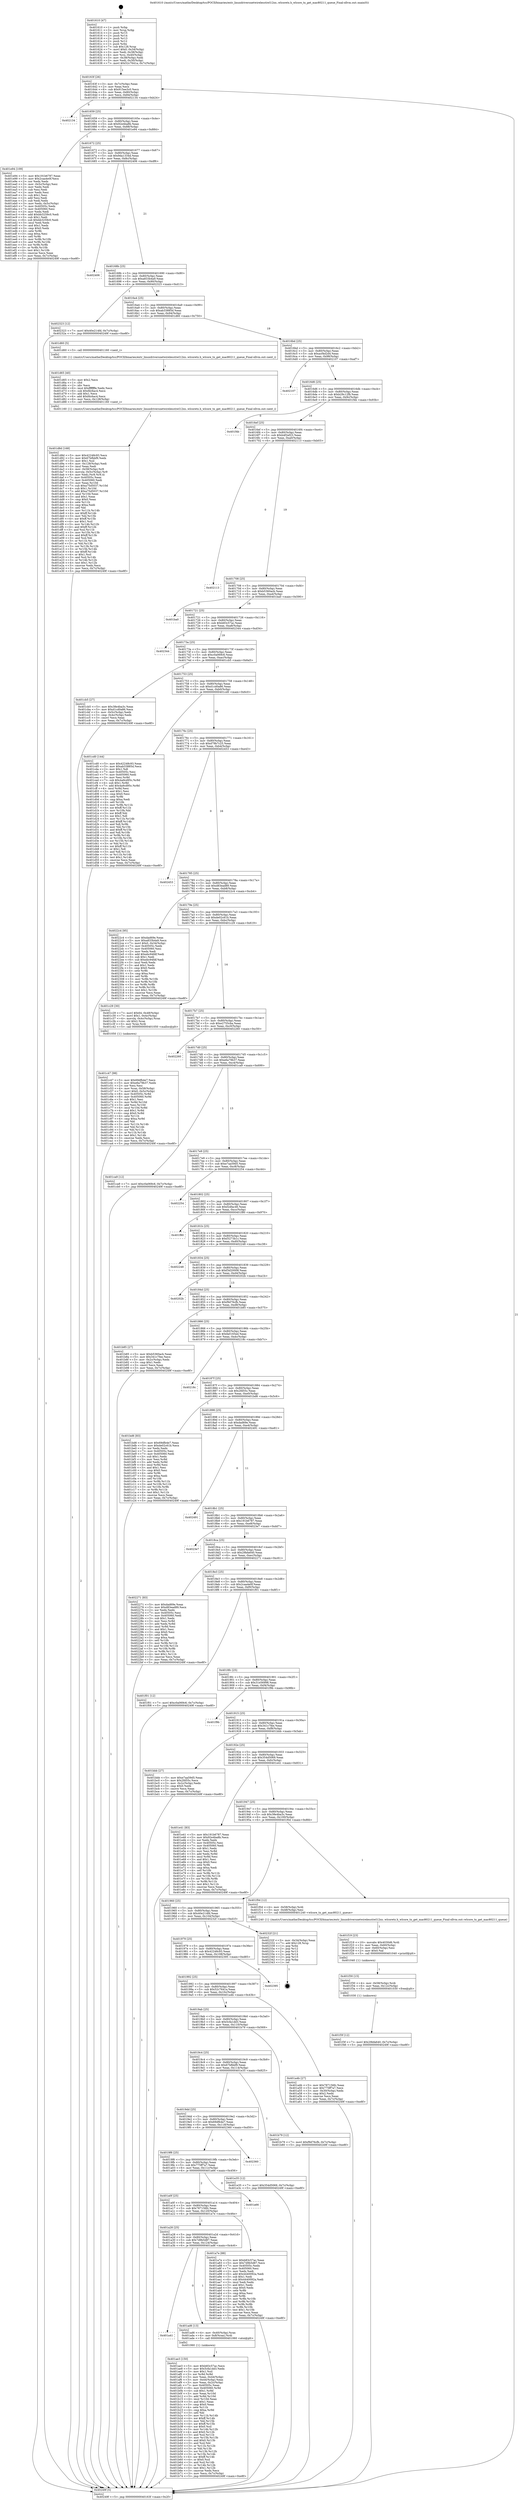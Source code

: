 digraph "0x401610" {
  label = "0x401610 (/mnt/c/Users/mathe/Desktop/tcc/POCII/binaries/extr_linuxdriversnetwirelesstiwl12xx..wlcoretx.h_wlcore_tx_get_mac80211_queue_Final-ollvm.out::main(0))"
  labelloc = "t"
  node[shape=record]

  Entry [label="",width=0.3,height=0.3,shape=circle,fillcolor=black,style=filled]
  "0x40163f" [label="{
     0x40163f [26]\l
     | [instrs]\l
     &nbsp;&nbsp;0x40163f \<+3\>: mov -0x7c(%rbp),%eax\l
     &nbsp;&nbsp;0x401642 \<+2\>: mov %eax,%ecx\l
     &nbsp;&nbsp;0x401644 \<+6\>: sub $0x915ee3c0,%ecx\l
     &nbsp;&nbsp;0x40164a \<+3\>: mov %eax,-0x80(%rbp)\l
     &nbsp;&nbsp;0x40164d \<+6\>: mov %ecx,-0x84(%rbp)\l
     &nbsp;&nbsp;0x401653 \<+6\>: je 0000000000402134 \<main+0xb24\>\l
  }"]
  "0x402134" [label="{
     0x402134\l
  }", style=dashed]
  "0x401659" [label="{
     0x401659 [25]\l
     | [instrs]\l
     &nbsp;&nbsp;0x401659 \<+5\>: jmp 000000000040165e \<main+0x4e\>\l
     &nbsp;&nbsp;0x40165e \<+3\>: mov -0x80(%rbp),%eax\l
     &nbsp;&nbsp;0x401661 \<+5\>: sub $0x92e4ba8b,%eax\l
     &nbsp;&nbsp;0x401666 \<+6\>: mov %eax,-0x88(%rbp)\l
     &nbsp;&nbsp;0x40166c \<+6\>: je 0000000000401e94 \<main+0x884\>\l
  }"]
  Exit [label="",width=0.3,height=0.3,shape=circle,fillcolor=black,style=filled,peripheries=2]
  "0x401e94" [label="{
     0x401e94 [109]\l
     | [instrs]\l
     &nbsp;&nbsp;0x401e94 \<+5\>: mov $0x191b6787,%eax\l
     &nbsp;&nbsp;0x401e99 \<+5\>: mov $0x2caa4e0f,%ecx\l
     &nbsp;&nbsp;0x401e9e \<+2\>: xor %edx,%edx\l
     &nbsp;&nbsp;0x401ea0 \<+3\>: mov -0x5c(%rbp),%esi\l
     &nbsp;&nbsp;0x401ea3 \<+2\>: mov %edx,%edi\l
     &nbsp;&nbsp;0x401ea5 \<+2\>: sub %esi,%edi\l
     &nbsp;&nbsp;0x401ea7 \<+2\>: mov %edx,%esi\l
     &nbsp;&nbsp;0x401ea9 \<+3\>: sub $0x1,%esi\l
     &nbsp;&nbsp;0x401eac \<+2\>: add %esi,%edi\l
     &nbsp;&nbsp;0x401eae \<+2\>: sub %edi,%edx\l
     &nbsp;&nbsp;0x401eb0 \<+3\>: mov %edx,-0x5c(%rbp)\l
     &nbsp;&nbsp;0x401eb3 \<+7\>: mov 0x40505c,%edx\l
     &nbsp;&nbsp;0x401eba \<+7\>: mov 0x405060,%esi\l
     &nbsp;&nbsp;0x401ec1 \<+2\>: mov %edx,%edi\l
     &nbsp;&nbsp;0x401ec3 \<+6\>: add $0xbb3259c0,%edi\l
     &nbsp;&nbsp;0x401ec9 \<+3\>: sub $0x1,%edi\l
     &nbsp;&nbsp;0x401ecc \<+6\>: sub $0xbb3259c0,%edi\l
     &nbsp;&nbsp;0x401ed2 \<+3\>: imul %edi,%edx\l
     &nbsp;&nbsp;0x401ed5 \<+3\>: and $0x1,%edx\l
     &nbsp;&nbsp;0x401ed8 \<+3\>: cmp $0x0,%edx\l
     &nbsp;&nbsp;0x401edb \<+4\>: sete %r8b\l
     &nbsp;&nbsp;0x401edf \<+3\>: cmp $0xa,%esi\l
     &nbsp;&nbsp;0x401ee2 \<+4\>: setl %r9b\l
     &nbsp;&nbsp;0x401ee6 \<+3\>: mov %r8b,%r10b\l
     &nbsp;&nbsp;0x401ee9 \<+3\>: and %r9b,%r10b\l
     &nbsp;&nbsp;0x401eec \<+3\>: xor %r9b,%r8b\l
     &nbsp;&nbsp;0x401eef \<+3\>: or %r8b,%r10b\l
     &nbsp;&nbsp;0x401ef2 \<+4\>: test $0x1,%r10b\l
     &nbsp;&nbsp;0x401ef6 \<+3\>: cmovne %ecx,%eax\l
     &nbsp;&nbsp;0x401ef9 \<+3\>: mov %eax,-0x7c(%rbp)\l
     &nbsp;&nbsp;0x401efc \<+5\>: jmp 000000000040249f \<main+0xe8f\>\l
  }"]
  "0x401672" [label="{
     0x401672 [25]\l
     | [instrs]\l
     &nbsp;&nbsp;0x401672 \<+5\>: jmp 0000000000401677 \<main+0x67\>\l
     &nbsp;&nbsp;0x401677 \<+3\>: mov -0x80(%rbp),%eax\l
     &nbsp;&nbsp;0x40167a \<+5\>: sub $0x9da1334d,%eax\l
     &nbsp;&nbsp;0x40167f \<+6\>: mov %eax,-0x8c(%rbp)\l
     &nbsp;&nbsp;0x401685 \<+6\>: je 0000000000402406 \<main+0xdf6\>\l
  }"]
  "0x401f3f" [label="{
     0x401f3f [12]\l
     | [instrs]\l
     &nbsp;&nbsp;0x401f3f \<+7\>: movl $0x29bfa640,-0x7c(%rbp)\l
     &nbsp;&nbsp;0x401f46 \<+5\>: jmp 000000000040249f \<main+0xe8f\>\l
  }"]
  "0x402406" [label="{
     0x402406\l
  }", style=dashed]
  "0x40168b" [label="{
     0x40168b [25]\l
     | [instrs]\l
     &nbsp;&nbsp;0x40168b \<+5\>: jmp 0000000000401690 \<main+0x80\>\l
     &nbsp;&nbsp;0x401690 \<+3\>: mov -0x80(%rbp),%eax\l
     &nbsp;&nbsp;0x401693 \<+5\>: sub $0xa833b4a9,%eax\l
     &nbsp;&nbsp;0x401698 \<+6\>: mov %eax,-0x90(%rbp)\l
     &nbsp;&nbsp;0x40169e \<+6\>: je 0000000000402323 \<main+0xd13\>\l
  }"]
  "0x401f30" [label="{
     0x401f30 [15]\l
     | [instrs]\l
     &nbsp;&nbsp;0x401f30 \<+4\>: mov -0x58(%rbp),%rdi\l
     &nbsp;&nbsp;0x401f34 \<+6\>: mov %eax,-0x12c(%rbp)\l
     &nbsp;&nbsp;0x401f3a \<+5\>: call 0000000000401030 \<free@plt\>\l
     | [calls]\l
     &nbsp;&nbsp;0x401030 \{1\} (unknown)\l
  }"]
  "0x402323" [label="{
     0x402323 [12]\l
     | [instrs]\l
     &nbsp;&nbsp;0x402323 \<+7\>: movl $0x40e214fd,-0x7c(%rbp)\l
     &nbsp;&nbsp;0x40232a \<+5\>: jmp 000000000040249f \<main+0xe8f\>\l
  }"]
  "0x4016a4" [label="{
     0x4016a4 [25]\l
     | [instrs]\l
     &nbsp;&nbsp;0x4016a4 \<+5\>: jmp 00000000004016a9 \<main+0x99\>\l
     &nbsp;&nbsp;0x4016a9 \<+3\>: mov -0x80(%rbp),%eax\l
     &nbsp;&nbsp;0x4016ac \<+5\>: sub $0xab33885d,%eax\l
     &nbsp;&nbsp;0x4016b1 \<+6\>: mov %eax,-0x94(%rbp)\l
     &nbsp;&nbsp;0x4016b7 \<+6\>: je 0000000000401d60 \<main+0x750\>\l
  }"]
  "0x401f19" [label="{
     0x401f19 [23]\l
     | [instrs]\l
     &nbsp;&nbsp;0x401f19 \<+10\>: movabs $0x4030d6,%rdi\l
     &nbsp;&nbsp;0x401f23 \<+3\>: mov %eax,-0x60(%rbp)\l
     &nbsp;&nbsp;0x401f26 \<+3\>: mov -0x60(%rbp),%esi\l
     &nbsp;&nbsp;0x401f29 \<+2\>: mov $0x0,%al\l
     &nbsp;&nbsp;0x401f2b \<+5\>: call 0000000000401040 \<printf@plt\>\l
     | [calls]\l
     &nbsp;&nbsp;0x401040 \{1\} (unknown)\l
  }"]
  "0x401d60" [label="{
     0x401d60 [5]\l
     | [instrs]\l
     &nbsp;&nbsp;0x401d60 \<+5\>: call 0000000000401160 \<next_i\>\l
     | [calls]\l
     &nbsp;&nbsp;0x401160 \{1\} (/mnt/c/Users/mathe/Desktop/tcc/POCII/binaries/extr_linuxdriversnetwirelesstiwl12xx..wlcoretx.h_wlcore_tx_get_mac80211_queue_Final-ollvm.out::next_i)\l
  }"]
  "0x4016bd" [label="{
     0x4016bd [25]\l
     | [instrs]\l
     &nbsp;&nbsp;0x4016bd \<+5\>: jmp 00000000004016c2 \<main+0xb2\>\l
     &nbsp;&nbsp;0x4016c2 \<+3\>: mov -0x80(%rbp),%eax\l
     &nbsp;&nbsp;0x4016c5 \<+5\>: sub $0xacf4d2d4,%eax\l
     &nbsp;&nbsp;0x4016ca \<+6\>: mov %eax,-0x98(%rbp)\l
     &nbsp;&nbsp;0x4016d0 \<+6\>: je 0000000000402107 \<main+0xaf7\>\l
  }"]
  "0x401d8d" [label="{
     0x401d8d [168]\l
     | [instrs]\l
     &nbsp;&nbsp;0x401d8d \<+5\>: mov $0x42248c93,%ecx\l
     &nbsp;&nbsp;0x401d92 \<+5\>: mov $0x67bfbbf9,%edx\l
     &nbsp;&nbsp;0x401d97 \<+3\>: mov $0x1,%sil\l
     &nbsp;&nbsp;0x401d9a \<+6\>: mov -0x128(%rbp),%edi\l
     &nbsp;&nbsp;0x401da0 \<+3\>: imul %eax,%edi\l
     &nbsp;&nbsp;0x401da3 \<+4\>: mov -0x58(%rbp),%r8\l
     &nbsp;&nbsp;0x401da7 \<+4\>: movslq -0x5c(%rbp),%r9\l
     &nbsp;&nbsp;0x401dab \<+4\>: mov %edi,(%r8,%r9,4)\l
     &nbsp;&nbsp;0x401daf \<+7\>: mov 0x40505c,%eax\l
     &nbsp;&nbsp;0x401db6 \<+7\>: mov 0x405060,%edi\l
     &nbsp;&nbsp;0x401dbd \<+3\>: mov %eax,%r10d\l
     &nbsp;&nbsp;0x401dc0 \<+7\>: sub $0xa75d5037,%r10d\l
     &nbsp;&nbsp;0x401dc7 \<+4\>: sub $0x1,%r10d\l
     &nbsp;&nbsp;0x401dcb \<+7\>: add $0xa75d5037,%r10d\l
     &nbsp;&nbsp;0x401dd2 \<+4\>: imul %r10d,%eax\l
     &nbsp;&nbsp;0x401dd6 \<+3\>: and $0x1,%eax\l
     &nbsp;&nbsp;0x401dd9 \<+3\>: cmp $0x0,%eax\l
     &nbsp;&nbsp;0x401ddc \<+4\>: sete %r11b\l
     &nbsp;&nbsp;0x401de0 \<+3\>: cmp $0xa,%edi\l
     &nbsp;&nbsp;0x401de3 \<+3\>: setl %bl\l
     &nbsp;&nbsp;0x401de6 \<+3\>: mov %r11b,%r14b\l
     &nbsp;&nbsp;0x401de9 \<+4\>: xor $0xff,%r14b\l
     &nbsp;&nbsp;0x401ded \<+3\>: mov %bl,%r15b\l
     &nbsp;&nbsp;0x401df0 \<+4\>: xor $0xff,%r15b\l
     &nbsp;&nbsp;0x401df4 \<+4\>: xor $0x1,%sil\l
     &nbsp;&nbsp;0x401df8 \<+3\>: mov %r14b,%r12b\l
     &nbsp;&nbsp;0x401dfb \<+4\>: and $0xff,%r12b\l
     &nbsp;&nbsp;0x401dff \<+3\>: and %sil,%r11b\l
     &nbsp;&nbsp;0x401e02 \<+3\>: mov %r15b,%r13b\l
     &nbsp;&nbsp;0x401e05 \<+4\>: and $0xff,%r13b\l
     &nbsp;&nbsp;0x401e09 \<+3\>: and %sil,%bl\l
     &nbsp;&nbsp;0x401e0c \<+3\>: or %r11b,%r12b\l
     &nbsp;&nbsp;0x401e0f \<+3\>: or %bl,%r13b\l
     &nbsp;&nbsp;0x401e12 \<+3\>: xor %r13b,%r12b\l
     &nbsp;&nbsp;0x401e15 \<+3\>: or %r15b,%r14b\l
     &nbsp;&nbsp;0x401e18 \<+4\>: xor $0xff,%r14b\l
     &nbsp;&nbsp;0x401e1c \<+4\>: or $0x1,%sil\l
     &nbsp;&nbsp;0x401e20 \<+3\>: and %sil,%r14b\l
     &nbsp;&nbsp;0x401e23 \<+3\>: or %r14b,%r12b\l
     &nbsp;&nbsp;0x401e26 \<+4\>: test $0x1,%r12b\l
     &nbsp;&nbsp;0x401e2a \<+3\>: cmovne %edx,%ecx\l
     &nbsp;&nbsp;0x401e2d \<+3\>: mov %ecx,-0x7c(%rbp)\l
     &nbsp;&nbsp;0x401e30 \<+5\>: jmp 000000000040249f \<main+0xe8f\>\l
  }"]
  "0x402107" [label="{
     0x402107\l
  }", style=dashed]
  "0x4016d6" [label="{
     0x4016d6 [25]\l
     | [instrs]\l
     &nbsp;&nbsp;0x4016d6 \<+5\>: jmp 00000000004016db \<main+0xcb\>\l
     &nbsp;&nbsp;0x4016db \<+3\>: mov -0x80(%rbp),%eax\l
     &nbsp;&nbsp;0x4016de \<+5\>: sub $0xb29c12fb,%eax\l
     &nbsp;&nbsp;0x4016e3 \<+6\>: mov %eax,-0x9c(%rbp)\l
     &nbsp;&nbsp;0x4016e9 \<+6\>: je 0000000000401f4b \<main+0x93b\>\l
  }"]
  "0x401d65" [label="{
     0x401d65 [40]\l
     | [instrs]\l
     &nbsp;&nbsp;0x401d65 \<+5\>: mov $0x2,%ecx\l
     &nbsp;&nbsp;0x401d6a \<+1\>: cltd\l
     &nbsp;&nbsp;0x401d6b \<+2\>: idiv %ecx\l
     &nbsp;&nbsp;0x401d6d \<+6\>: imul $0xfffffffe,%edx,%ecx\l
     &nbsp;&nbsp;0x401d73 \<+6\>: sub $0xfdc6ac4,%ecx\l
     &nbsp;&nbsp;0x401d79 \<+3\>: add $0x1,%ecx\l
     &nbsp;&nbsp;0x401d7c \<+6\>: add $0xfdc6ac4,%ecx\l
     &nbsp;&nbsp;0x401d82 \<+6\>: mov %ecx,-0x128(%rbp)\l
     &nbsp;&nbsp;0x401d88 \<+5\>: call 0000000000401160 \<next_i\>\l
     | [calls]\l
     &nbsp;&nbsp;0x401160 \{1\} (/mnt/c/Users/mathe/Desktop/tcc/POCII/binaries/extr_linuxdriversnetwirelesstiwl12xx..wlcoretx.h_wlcore_tx_get_mac80211_queue_Final-ollvm.out::next_i)\l
  }"]
  "0x401f4b" [label="{
     0x401f4b\l
  }", style=dashed]
  "0x4016ef" [label="{
     0x4016ef [25]\l
     | [instrs]\l
     &nbsp;&nbsp;0x4016ef \<+5\>: jmp 00000000004016f4 \<main+0xe4\>\l
     &nbsp;&nbsp;0x4016f4 \<+3\>: mov -0x80(%rbp),%eax\l
     &nbsp;&nbsp;0x4016f7 \<+5\>: sub $0xb4f2ef23,%eax\l
     &nbsp;&nbsp;0x4016fc \<+6\>: mov %eax,-0xa0(%rbp)\l
     &nbsp;&nbsp;0x401702 \<+6\>: je 0000000000402113 \<main+0xb03\>\l
  }"]
  "0x401c47" [label="{
     0x401c47 [98]\l
     | [instrs]\l
     &nbsp;&nbsp;0x401c47 \<+5\>: mov $0x69dfb4e7,%ecx\l
     &nbsp;&nbsp;0x401c4c \<+5\>: mov $0xe6a79b37,%edx\l
     &nbsp;&nbsp;0x401c51 \<+2\>: xor %esi,%esi\l
     &nbsp;&nbsp;0x401c53 \<+4\>: mov %rax,-0x58(%rbp)\l
     &nbsp;&nbsp;0x401c57 \<+7\>: movl $0x0,-0x5c(%rbp)\l
     &nbsp;&nbsp;0x401c5e \<+8\>: mov 0x40505c,%r8d\l
     &nbsp;&nbsp;0x401c66 \<+8\>: mov 0x405060,%r9d\l
     &nbsp;&nbsp;0x401c6e \<+3\>: sub $0x1,%esi\l
     &nbsp;&nbsp;0x401c71 \<+3\>: mov %r8d,%r10d\l
     &nbsp;&nbsp;0x401c74 \<+3\>: add %esi,%r10d\l
     &nbsp;&nbsp;0x401c77 \<+4\>: imul %r10d,%r8d\l
     &nbsp;&nbsp;0x401c7b \<+4\>: and $0x1,%r8d\l
     &nbsp;&nbsp;0x401c7f \<+4\>: cmp $0x0,%r8d\l
     &nbsp;&nbsp;0x401c83 \<+4\>: sete %r11b\l
     &nbsp;&nbsp;0x401c87 \<+4\>: cmp $0xa,%r9d\l
     &nbsp;&nbsp;0x401c8b \<+3\>: setl %bl\l
     &nbsp;&nbsp;0x401c8e \<+3\>: mov %r11b,%r14b\l
     &nbsp;&nbsp;0x401c91 \<+3\>: and %bl,%r14b\l
     &nbsp;&nbsp;0x401c94 \<+3\>: xor %bl,%r11b\l
     &nbsp;&nbsp;0x401c97 \<+3\>: or %r11b,%r14b\l
     &nbsp;&nbsp;0x401c9a \<+4\>: test $0x1,%r14b\l
     &nbsp;&nbsp;0x401c9e \<+3\>: cmovne %edx,%ecx\l
     &nbsp;&nbsp;0x401ca1 \<+3\>: mov %ecx,-0x7c(%rbp)\l
     &nbsp;&nbsp;0x401ca4 \<+5\>: jmp 000000000040249f \<main+0xe8f\>\l
  }"]
  "0x402113" [label="{
     0x402113\l
  }", style=dashed]
  "0x401708" [label="{
     0x401708 [25]\l
     | [instrs]\l
     &nbsp;&nbsp;0x401708 \<+5\>: jmp 000000000040170d \<main+0xfd\>\l
     &nbsp;&nbsp;0x40170d \<+3\>: mov -0x80(%rbp),%eax\l
     &nbsp;&nbsp;0x401710 \<+5\>: sub $0xb5360acb,%eax\l
     &nbsp;&nbsp;0x401715 \<+6\>: mov %eax,-0xa4(%rbp)\l
     &nbsp;&nbsp;0x40171b \<+6\>: je 0000000000401ba0 \<main+0x590\>\l
  }"]
  "0x401ae3" [label="{
     0x401ae3 [150]\l
     | [instrs]\l
     &nbsp;&nbsp;0x401ae3 \<+5\>: mov $0xb83c57ac,%ecx\l
     &nbsp;&nbsp;0x401ae8 \<+5\>: mov $0x5cfa1dd3,%edx\l
     &nbsp;&nbsp;0x401aed \<+3\>: mov $0x1,%sil\l
     &nbsp;&nbsp;0x401af0 \<+3\>: xor %r8d,%r8d\l
     &nbsp;&nbsp;0x401af3 \<+3\>: mov %eax,-0x44(%rbp)\l
     &nbsp;&nbsp;0x401af6 \<+3\>: mov -0x44(%rbp),%eax\l
     &nbsp;&nbsp;0x401af9 \<+3\>: mov %eax,-0x2c(%rbp)\l
     &nbsp;&nbsp;0x401afc \<+7\>: mov 0x40505c,%eax\l
     &nbsp;&nbsp;0x401b03 \<+8\>: mov 0x405060,%r9d\l
     &nbsp;&nbsp;0x401b0b \<+4\>: sub $0x1,%r8d\l
     &nbsp;&nbsp;0x401b0f \<+3\>: mov %eax,%r10d\l
     &nbsp;&nbsp;0x401b12 \<+3\>: add %r8d,%r10d\l
     &nbsp;&nbsp;0x401b15 \<+4\>: imul %r10d,%eax\l
     &nbsp;&nbsp;0x401b19 \<+3\>: and $0x1,%eax\l
     &nbsp;&nbsp;0x401b1c \<+3\>: cmp $0x0,%eax\l
     &nbsp;&nbsp;0x401b1f \<+4\>: sete %r11b\l
     &nbsp;&nbsp;0x401b23 \<+4\>: cmp $0xa,%r9d\l
     &nbsp;&nbsp;0x401b27 \<+3\>: setl %bl\l
     &nbsp;&nbsp;0x401b2a \<+3\>: mov %r11b,%r14b\l
     &nbsp;&nbsp;0x401b2d \<+4\>: xor $0xff,%r14b\l
     &nbsp;&nbsp;0x401b31 \<+3\>: mov %bl,%r15b\l
     &nbsp;&nbsp;0x401b34 \<+4\>: xor $0xff,%r15b\l
     &nbsp;&nbsp;0x401b38 \<+4\>: xor $0x0,%sil\l
     &nbsp;&nbsp;0x401b3c \<+3\>: mov %r14b,%r12b\l
     &nbsp;&nbsp;0x401b3f \<+4\>: and $0x0,%r12b\l
     &nbsp;&nbsp;0x401b43 \<+3\>: and %sil,%r11b\l
     &nbsp;&nbsp;0x401b46 \<+3\>: mov %r15b,%r13b\l
     &nbsp;&nbsp;0x401b49 \<+4\>: and $0x0,%r13b\l
     &nbsp;&nbsp;0x401b4d \<+3\>: and %sil,%bl\l
     &nbsp;&nbsp;0x401b50 \<+3\>: or %r11b,%r12b\l
     &nbsp;&nbsp;0x401b53 \<+3\>: or %bl,%r13b\l
     &nbsp;&nbsp;0x401b56 \<+3\>: xor %r13b,%r12b\l
     &nbsp;&nbsp;0x401b59 \<+3\>: or %r15b,%r14b\l
     &nbsp;&nbsp;0x401b5c \<+4\>: xor $0xff,%r14b\l
     &nbsp;&nbsp;0x401b60 \<+4\>: or $0x0,%sil\l
     &nbsp;&nbsp;0x401b64 \<+3\>: and %sil,%r14b\l
     &nbsp;&nbsp;0x401b67 \<+3\>: or %r14b,%r12b\l
     &nbsp;&nbsp;0x401b6a \<+4\>: test $0x1,%r12b\l
     &nbsp;&nbsp;0x401b6e \<+3\>: cmovne %edx,%ecx\l
     &nbsp;&nbsp;0x401b71 \<+3\>: mov %ecx,-0x7c(%rbp)\l
     &nbsp;&nbsp;0x401b74 \<+5\>: jmp 000000000040249f \<main+0xe8f\>\l
  }"]
  "0x401ba0" [label="{
     0x401ba0\l
  }", style=dashed]
  "0x401721" [label="{
     0x401721 [25]\l
     | [instrs]\l
     &nbsp;&nbsp;0x401721 \<+5\>: jmp 0000000000401726 \<main+0x116\>\l
     &nbsp;&nbsp;0x401726 \<+3\>: mov -0x80(%rbp),%eax\l
     &nbsp;&nbsp;0x401729 \<+5\>: sub $0xb83c57ac,%eax\l
     &nbsp;&nbsp;0x40172e \<+6\>: mov %eax,-0xa8(%rbp)\l
     &nbsp;&nbsp;0x401734 \<+6\>: je 0000000000402344 \<main+0xd34\>\l
  }"]
  "0x401a41" [label="{
     0x401a41\l
  }", style=dashed]
  "0x402344" [label="{
     0x402344\l
  }", style=dashed]
  "0x40173a" [label="{
     0x40173a [25]\l
     | [instrs]\l
     &nbsp;&nbsp;0x40173a \<+5\>: jmp 000000000040173f \<main+0x12f\>\l
     &nbsp;&nbsp;0x40173f \<+3\>: mov -0x80(%rbp),%eax\l
     &nbsp;&nbsp;0x401742 \<+5\>: sub $0xc0a069c6,%eax\l
     &nbsp;&nbsp;0x401747 \<+6\>: mov %eax,-0xac(%rbp)\l
     &nbsp;&nbsp;0x40174d \<+6\>: je 0000000000401cb5 \<main+0x6a5\>\l
  }"]
  "0x401ad6" [label="{
     0x401ad6 [13]\l
     | [instrs]\l
     &nbsp;&nbsp;0x401ad6 \<+4\>: mov -0x40(%rbp),%rax\l
     &nbsp;&nbsp;0x401ada \<+4\>: mov 0x8(%rax),%rdi\l
     &nbsp;&nbsp;0x401ade \<+5\>: call 0000000000401060 \<atoi@plt\>\l
     | [calls]\l
     &nbsp;&nbsp;0x401060 \{1\} (unknown)\l
  }"]
  "0x401cb5" [label="{
     0x401cb5 [27]\l
     | [instrs]\l
     &nbsp;&nbsp;0x401cb5 \<+5\>: mov $0x38e4ba3c,%eax\l
     &nbsp;&nbsp;0x401cba \<+5\>: mov $0xd1cd0a86,%ecx\l
     &nbsp;&nbsp;0x401cbf \<+3\>: mov -0x5c(%rbp),%edx\l
     &nbsp;&nbsp;0x401cc2 \<+3\>: cmp -0x4c(%rbp),%edx\l
     &nbsp;&nbsp;0x401cc5 \<+3\>: cmovl %ecx,%eax\l
     &nbsp;&nbsp;0x401cc8 \<+3\>: mov %eax,-0x7c(%rbp)\l
     &nbsp;&nbsp;0x401ccb \<+5\>: jmp 000000000040249f \<main+0xe8f\>\l
  }"]
  "0x401753" [label="{
     0x401753 [25]\l
     | [instrs]\l
     &nbsp;&nbsp;0x401753 \<+5\>: jmp 0000000000401758 \<main+0x148\>\l
     &nbsp;&nbsp;0x401758 \<+3\>: mov -0x80(%rbp),%eax\l
     &nbsp;&nbsp;0x40175b \<+5\>: sub $0xd1cd0a86,%eax\l
     &nbsp;&nbsp;0x401760 \<+6\>: mov %eax,-0xb0(%rbp)\l
     &nbsp;&nbsp;0x401766 \<+6\>: je 0000000000401cd0 \<main+0x6c0\>\l
  }"]
  "0x401a28" [label="{
     0x401a28 [25]\l
     | [instrs]\l
     &nbsp;&nbsp;0x401a28 \<+5\>: jmp 0000000000401a2d \<main+0x41d\>\l
     &nbsp;&nbsp;0x401a2d \<+3\>: mov -0x80(%rbp),%eax\l
     &nbsp;&nbsp;0x401a30 \<+5\>: sub $0x7d9b5d87,%eax\l
     &nbsp;&nbsp;0x401a35 \<+6\>: mov %eax,-0x124(%rbp)\l
     &nbsp;&nbsp;0x401a3b \<+6\>: je 0000000000401ad6 \<main+0x4c6\>\l
  }"]
  "0x401cd0" [label="{
     0x401cd0 [144]\l
     | [instrs]\l
     &nbsp;&nbsp;0x401cd0 \<+5\>: mov $0x42248c93,%eax\l
     &nbsp;&nbsp;0x401cd5 \<+5\>: mov $0xab33885d,%ecx\l
     &nbsp;&nbsp;0x401cda \<+2\>: mov $0x1,%dl\l
     &nbsp;&nbsp;0x401cdc \<+7\>: mov 0x40505c,%esi\l
     &nbsp;&nbsp;0x401ce3 \<+7\>: mov 0x405060,%edi\l
     &nbsp;&nbsp;0x401cea \<+3\>: mov %esi,%r8d\l
     &nbsp;&nbsp;0x401ced \<+7\>: sub $0x4a9cd95c,%r8d\l
     &nbsp;&nbsp;0x401cf4 \<+4\>: sub $0x1,%r8d\l
     &nbsp;&nbsp;0x401cf8 \<+7\>: add $0x4a9cd95c,%r8d\l
     &nbsp;&nbsp;0x401cff \<+4\>: imul %r8d,%esi\l
     &nbsp;&nbsp;0x401d03 \<+3\>: and $0x1,%esi\l
     &nbsp;&nbsp;0x401d06 \<+3\>: cmp $0x0,%esi\l
     &nbsp;&nbsp;0x401d09 \<+4\>: sete %r9b\l
     &nbsp;&nbsp;0x401d0d \<+3\>: cmp $0xa,%edi\l
     &nbsp;&nbsp;0x401d10 \<+4\>: setl %r10b\l
     &nbsp;&nbsp;0x401d14 \<+3\>: mov %r9b,%r11b\l
     &nbsp;&nbsp;0x401d17 \<+4\>: xor $0xff,%r11b\l
     &nbsp;&nbsp;0x401d1b \<+3\>: mov %r10b,%bl\l
     &nbsp;&nbsp;0x401d1e \<+3\>: xor $0xff,%bl\l
     &nbsp;&nbsp;0x401d21 \<+3\>: xor $0x1,%dl\l
     &nbsp;&nbsp;0x401d24 \<+3\>: mov %r11b,%r14b\l
     &nbsp;&nbsp;0x401d27 \<+4\>: and $0xff,%r14b\l
     &nbsp;&nbsp;0x401d2b \<+3\>: and %dl,%r9b\l
     &nbsp;&nbsp;0x401d2e \<+3\>: mov %bl,%r15b\l
     &nbsp;&nbsp;0x401d31 \<+4\>: and $0xff,%r15b\l
     &nbsp;&nbsp;0x401d35 \<+3\>: and %dl,%r10b\l
     &nbsp;&nbsp;0x401d38 \<+3\>: or %r9b,%r14b\l
     &nbsp;&nbsp;0x401d3b \<+3\>: or %r10b,%r15b\l
     &nbsp;&nbsp;0x401d3e \<+3\>: xor %r15b,%r14b\l
     &nbsp;&nbsp;0x401d41 \<+3\>: or %bl,%r11b\l
     &nbsp;&nbsp;0x401d44 \<+4\>: xor $0xff,%r11b\l
     &nbsp;&nbsp;0x401d48 \<+3\>: or $0x1,%dl\l
     &nbsp;&nbsp;0x401d4b \<+3\>: and %dl,%r11b\l
     &nbsp;&nbsp;0x401d4e \<+3\>: or %r11b,%r14b\l
     &nbsp;&nbsp;0x401d51 \<+4\>: test $0x1,%r14b\l
     &nbsp;&nbsp;0x401d55 \<+3\>: cmovne %ecx,%eax\l
     &nbsp;&nbsp;0x401d58 \<+3\>: mov %eax,-0x7c(%rbp)\l
     &nbsp;&nbsp;0x401d5b \<+5\>: jmp 000000000040249f \<main+0xe8f\>\l
  }"]
  "0x40176c" [label="{
     0x40176c [25]\l
     | [instrs]\l
     &nbsp;&nbsp;0x40176c \<+5\>: jmp 0000000000401771 \<main+0x161\>\l
     &nbsp;&nbsp;0x401771 \<+3\>: mov -0x80(%rbp),%eax\l
     &nbsp;&nbsp;0x401774 \<+5\>: sub $0xd79b7c25,%eax\l
     &nbsp;&nbsp;0x401779 \<+6\>: mov %eax,-0xb4(%rbp)\l
     &nbsp;&nbsp;0x40177f \<+6\>: je 0000000000402453 \<main+0xe43\>\l
  }"]
  "0x401a7e" [label="{
     0x401a7e [88]\l
     | [instrs]\l
     &nbsp;&nbsp;0x401a7e \<+5\>: mov $0xb83c57ac,%eax\l
     &nbsp;&nbsp;0x401a83 \<+5\>: mov $0x7d9b5d87,%ecx\l
     &nbsp;&nbsp;0x401a88 \<+7\>: mov 0x40505c,%edx\l
     &nbsp;&nbsp;0x401a8f \<+7\>: mov 0x405060,%esi\l
     &nbsp;&nbsp;0x401a96 \<+2\>: mov %edx,%edi\l
     &nbsp;&nbsp;0x401a98 \<+6\>: add $0x4440092a,%edi\l
     &nbsp;&nbsp;0x401a9e \<+3\>: sub $0x1,%edi\l
     &nbsp;&nbsp;0x401aa1 \<+6\>: sub $0x4440092a,%edi\l
     &nbsp;&nbsp;0x401aa7 \<+3\>: imul %edi,%edx\l
     &nbsp;&nbsp;0x401aaa \<+3\>: and $0x1,%edx\l
     &nbsp;&nbsp;0x401aad \<+3\>: cmp $0x0,%edx\l
     &nbsp;&nbsp;0x401ab0 \<+4\>: sete %r8b\l
     &nbsp;&nbsp;0x401ab4 \<+3\>: cmp $0xa,%esi\l
     &nbsp;&nbsp;0x401ab7 \<+4\>: setl %r9b\l
     &nbsp;&nbsp;0x401abb \<+3\>: mov %r8b,%r10b\l
     &nbsp;&nbsp;0x401abe \<+3\>: and %r9b,%r10b\l
     &nbsp;&nbsp;0x401ac1 \<+3\>: xor %r9b,%r8b\l
     &nbsp;&nbsp;0x401ac4 \<+3\>: or %r8b,%r10b\l
     &nbsp;&nbsp;0x401ac7 \<+4\>: test $0x1,%r10b\l
     &nbsp;&nbsp;0x401acb \<+3\>: cmovne %ecx,%eax\l
     &nbsp;&nbsp;0x401ace \<+3\>: mov %eax,-0x7c(%rbp)\l
     &nbsp;&nbsp;0x401ad1 \<+5\>: jmp 000000000040249f \<main+0xe8f\>\l
  }"]
  "0x402453" [label="{
     0x402453\l
  }", style=dashed]
  "0x401785" [label="{
     0x401785 [25]\l
     | [instrs]\l
     &nbsp;&nbsp;0x401785 \<+5\>: jmp 000000000040178a \<main+0x17a\>\l
     &nbsp;&nbsp;0x40178a \<+3\>: mov -0x80(%rbp),%eax\l
     &nbsp;&nbsp;0x40178d \<+5\>: sub $0xd83ead89,%eax\l
     &nbsp;&nbsp;0x401792 \<+6\>: mov %eax,-0xb8(%rbp)\l
     &nbsp;&nbsp;0x401798 \<+6\>: je 00000000004022c4 \<main+0xcb4\>\l
  }"]
  "0x401a0f" [label="{
     0x401a0f [25]\l
     | [instrs]\l
     &nbsp;&nbsp;0x401a0f \<+5\>: jmp 0000000000401a14 \<main+0x404\>\l
     &nbsp;&nbsp;0x401a14 \<+3\>: mov -0x80(%rbp),%eax\l
     &nbsp;&nbsp;0x401a17 \<+5\>: sub $0x787156fc,%eax\l
     &nbsp;&nbsp;0x401a1c \<+6\>: mov %eax,-0x120(%rbp)\l
     &nbsp;&nbsp;0x401a22 \<+6\>: je 0000000000401a7e \<main+0x46e\>\l
  }"]
  "0x4022c4" [label="{
     0x4022c4 [95]\l
     | [instrs]\l
     &nbsp;&nbsp;0x4022c4 \<+5\>: mov $0xdad69e,%eax\l
     &nbsp;&nbsp;0x4022c9 \<+5\>: mov $0xa833b4a9,%ecx\l
     &nbsp;&nbsp;0x4022ce \<+7\>: movl $0x0,-0x34(%rbp)\l
     &nbsp;&nbsp;0x4022d5 \<+7\>: mov 0x40505c,%edx\l
     &nbsp;&nbsp;0x4022dc \<+7\>: mov 0x405060,%esi\l
     &nbsp;&nbsp;0x4022e3 \<+2\>: mov %edx,%edi\l
     &nbsp;&nbsp;0x4022e5 \<+6\>: add $0xebc94fdf,%edi\l
     &nbsp;&nbsp;0x4022eb \<+3\>: sub $0x1,%edi\l
     &nbsp;&nbsp;0x4022ee \<+6\>: sub $0xebc94fdf,%edi\l
     &nbsp;&nbsp;0x4022f4 \<+3\>: imul %edi,%edx\l
     &nbsp;&nbsp;0x4022f7 \<+3\>: and $0x1,%edx\l
     &nbsp;&nbsp;0x4022fa \<+3\>: cmp $0x0,%edx\l
     &nbsp;&nbsp;0x4022fd \<+4\>: sete %r8b\l
     &nbsp;&nbsp;0x402301 \<+3\>: cmp $0xa,%esi\l
     &nbsp;&nbsp;0x402304 \<+4\>: setl %r9b\l
     &nbsp;&nbsp;0x402308 \<+3\>: mov %r8b,%r10b\l
     &nbsp;&nbsp;0x40230b \<+3\>: and %r9b,%r10b\l
     &nbsp;&nbsp;0x40230e \<+3\>: xor %r9b,%r8b\l
     &nbsp;&nbsp;0x402311 \<+3\>: or %r8b,%r10b\l
     &nbsp;&nbsp;0x402314 \<+4\>: test $0x1,%r10b\l
     &nbsp;&nbsp;0x402318 \<+3\>: cmovne %ecx,%eax\l
     &nbsp;&nbsp;0x40231b \<+3\>: mov %eax,-0x7c(%rbp)\l
     &nbsp;&nbsp;0x40231e \<+5\>: jmp 000000000040249f \<main+0xe8f\>\l
  }"]
  "0x40179e" [label="{
     0x40179e [25]\l
     | [instrs]\l
     &nbsp;&nbsp;0x40179e \<+5\>: jmp 00000000004017a3 \<main+0x193\>\l
     &nbsp;&nbsp;0x4017a3 \<+3\>: mov -0x80(%rbp),%eax\l
     &nbsp;&nbsp;0x4017a6 \<+5\>: sub $0xde02c61b,%eax\l
     &nbsp;&nbsp;0x4017ab \<+6\>: mov %eax,-0xbc(%rbp)\l
     &nbsp;&nbsp;0x4017b1 \<+6\>: je 0000000000401c29 \<main+0x619\>\l
  }"]
  "0x401a66" [label="{
     0x401a66\l
  }", style=dashed]
  "0x401c29" [label="{
     0x401c29 [30]\l
     | [instrs]\l
     &nbsp;&nbsp;0x401c29 \<+7\>: movl $0x64,-0x48(%rbp)\l
     &nbsp;&nbsp;0x401c30 \<+7\>: movl $0x1,-0x4c(%rbp)\l
     &nbsp;&nbsp;0x401c37 \<+4\>: movslq -0x4c(%rbp),%rax\l
     &nbsp;&nbsp;0x401c3b \<+4\>: shl $0x2,%rax\l
     &nbsp;&nbsp;0x401c3f \<+3\>: mov %rax,%rdi\l
     &nbsp;&nbsp;0x401c42 \<+5\>: call 0000000000401050 \<malloc@plt\>\l
     | [calls]\l
     &nbsp;&nbsp;0x401050 \{1\} (unknown)\l
  }"]
  "0x4017b7" [label="{
     0x4017b7 [25]\l
     | [instrs]\l
     &nbsp;&nbsp;0x4017b7 \<+5\>: jmp 00000000004017bc \<main+0x1ac\>\l
     &nbsp;&nbsp;0x4017bc \<+3\>: mov -0x80(%rbp),%eax\l
     &nbsp;&nbsp;0x4017bf \<+5\>: sub $0xe2755cba,%eax\l
     &nbsp;&nbsp;0x4017c4 \<+6\>: mov %eax,-0xc0(%rbp)\l
     &nbsp;&nbsp;0x4017ca \<+6\>: je 0000000000402260 \<main+0xc50\>\l
  }"]
  "0x4019f6" [label="{
     0x4019f6 [25]\l
     | [instrs]\l
     &nbsp;&nbsp;0x4019f6 \<+5\>: jmp 00000000004019fb \<main+0x3eb\>\l
     &nbsp;&nbsp;0x4019fb \<+3\>: mov -0x80(%rbp),%eax\l
     &nbsp;&nbsp;0x4019fe \<+5\>: sub $0x775ff7a7,%eax\l
     &nbsp;&nbsp;0x401a03 \<+6\>: mov %eax,-0x11c(%rbp)\l
     &nbsp;&nbsp;0x401a09 \<+6\>: je 0000000000401a66 \<main+0x456\>\l
  }"]
  "0x402260" [label="{
     0x402260\l
  }", style=dashed]
  "0x4017d0" [label="{
     0x4017d0 [25]\l
     | [instrs]\l
     &nbsp;&nbsp;0x4017d0 \<+5\>: jmp 00000000004017d5 \<main+0x1c5\>\l
     &nbsp;&nbsp;0x4017d5 \<+3\>: mov -0x80(%rbp),%eax\l
     &nbsp;&nbsp;0x4017d8 \<+5\>: sub $0xe6a79b37,%eax\l
     &nbsp;&nbsp;0x4017dd \<+6\>: mov %eax,-0xc4(%rbp)\l
     &nbsp;&nbsp;0x4017e3 \<+6\>: je 0000000000401ca9 \<main+0x699\>\l
  }"]
  "0x402360" [label="{
     0x402360\l
  }", style=dashed]
  "0x401ca9" [label="{
     0x401ca9 [12]\l
     | [instrs]\l
     &nbsp;&nbsp;0x401ca9 \<+7\>: movl $0xc0a069c6,-0x7c(%rbp)\l
     &nbsp;&nbsp;0x401cb0 \<+5\>: jmp 000000000040249f \<main+0xe8f\>\l
  }"]
  "0x4017e9" [label="{
     0x4017e9 [25]\l
     | [instrs]\l
     &nbsp;&nbsp;0x4017e9 \<+5\>: jmp 00000000004017ee \<main+0x1de\>\l
     &nbsp;&nbsp;0x4017ee \<+3\>: mov -0x80(%rbp),%eax\l
     &nbsp;&nbsp;0x4017f1 \<+5\>: sub $0xe7aa59d5,%eax\l
     &nbsp;&nbsp;0x4017f6 \<+6\>: mov %eax,-0xc8(%rbp)\l
     &nbsp;&nbsp;0x4017fc \<+6\>: je 0000000000402254 \<main+0xc44\>\l
  }"]
  "0x4019dd" [label="{
     0x4019dd [25]\l
     | [instrs]\l
     &nbsp;&nbsp;0x4019dd \<+5\>: jmp 00000000004019e2 \<main+0x3d2\>\l
     &nbsp;&nbsp;0x4019e2 \<+3\>: mov -0x80(%rbp),%eax\l
     &nbsp;&nbsp;0x4019e5 \<+5\>: sub $0x69dfb4e7,%eax\l
     &nbsp;&nbsp;0x4019ea \<+6\>: mov %eax,-0x118(%rbp)\l
     &nbsp;&nbsp;0x4019f0 \<+6\>: je 0000000000402360 \<main+0xd50\>\l
  }"]
  "0x402254" [label="{
     0x402254\l
  }", style=dashed]
  "0x401802" [label="{
     0x401802 [25]\l
     | [instrs]\l
     &nbsp;&nbsp;0x401802 \<+5\>: jmp 0000000000401807 \<main+0x1f7\>\l
     &nbsp;&nbsp;0x401807 \<+3\>: mov -0x80(%rbp),%eax\l
     &nbsp;&nbsp;0x40180a \<+5\>: sub $0xf2dfac46,%eax\l
     &nbsp;&nbsp;0x40180f \<+6\>: mov %eax,-0xcc(%rbp)\l
     &nbsp;&nbsp;0x401815 \<+6\>: je 0000000000401f80 \<main+0x970\>\l
  }"]
  "0x401e35" [label="{
     0x401e35 [12]\l
     | [instrs]\l
     &nbsp;&nbsp;0x401e35 \<+7\>: movl $0x354d5069,-0x7c(%rbp)\l
     &nbsp;&nbsp;0x401e3c \<+5\>: jmp 000000000040249f \<main+0xe8f\>\l
  }"]
  "0x401f80" [label="{
     0x401f80\l
  }", style=dashed]
  "0x40181b" [label="{
     0x40181b [25]\l
     | [instrs]\l
     &nbsp;&nbsp;0x40181b \<+5\>: jmp 0000000000401820 \<main+0x210\>\l
     &nbsp;&nbsp;0x401820 \<+3\>: mov -0x80(%rbp),%eax\l
     &nbsp;&nbsp;0x401823 \<+5\>: sub $0xf3273b1c,%eax\l
     &nbsp;&nbsp;0x401828 \<+6\>: mov %eax,-0xd0(%rbp)\l
     &nbsp;&nbsp;0x40182e \<+6\>: je 0000000000402248 \<main+0xc38\>\l
  }"]
  "0x4019c4" [label="{
     0x4019c4 [25]\l
     | [instrs]\l
     &nbsp;&nbsp;0x4019c4 \<+5\>: jmp 00000000004019c9 \<main+0x3b9\>\l
     &nbsp;&nbsp;0x4019c9 \<+3\>: mov -0x80(%rbp),%eax\l
     &nbsp;&nbsp;0x4019cc \<+5\>: sub $0x67bfbbf9,%eax\l
     &nbsp;&nbsp;0x4019d1 \<+6\>: mov %eax,-0x114(%rbp)\l
     &nbsp;&nbsp;0x4019d7 \<+6\>: je 0000000000401e35 \<main+0x825\>\l
  }"]
  "0x402248" [label="{
     0x402248\l
  }", style=dashed]
  "0x401834" [label="{
     0x401834 [25]\l
     | [instrs]\l
     &nbsp;&nbsp;0x401834 \<+5\>: jmp 0000000000401839 \<main+0x229\>\l
     &nbsp;&nbsp;0x401839 \<+3\>: mov -0x80(%rbp),%eax\l
     &nbsp;&nbsp;0x40183c \<+5\>: sub $0xf3d20008,%eax\l
     &nbsp;&nbsp;0x401841 \<+6\>: mov %eax,-0xd4(%rbp)\l
     &nbsp;&nbsp;0x401847 \<+6\>: je 000000000040202b \<main+0xa1b\>\l
  }"]
  "0x401b79" [label="{
     0x401b79 [12]\l
     | [instrs]\l
     &nbsp;&nbsp;0x401b79 \<+7\>: movl $0xf9d76cfb,-0x7c(%rbp)\l
     &nbsp;&nbsp;0x401b80 \<+5\>: jmp 000000000040249f \<main+0xe8f\>\l
  }"]
  "0x40202b" [label="{
     0x40202b\l
  }", style=dashed]
  "0x40184d" [label="{
     0x40184d [25]\l
     | [instrs]\l
     &nbsp;&nbsp;0x40184d \<+5\>: jmp 0000000000401852 \<main+0x242\>\l
     &nbsp;&nbsp;0x401852 \<+3\>: mov -0x80(%rbp),%eax\l
     &nbsp;&nbsp;0x401855 \<+5\>: sub $0xf9d76cfb,%eax\l
     &nbsp;&nbsp;0x40185a \<+6\>: mov %eax,-0xd8(%rbp)\l
     &nbsp;&nbsp;0x401860 \<+6\>: je 0000000000401b85 \<main+0x575\>\l
  }"]
  "0x401610" [label="{
     0x401610 [47]\l
     | [instrs]\l
     &nbsp;&nbsp;0x401610 \<+1\>: push %rbp\l
     &nbsp;&nbsp;0x401611 \<+3\>: mov %rsp,%rbp\l
     &nbsp;&nbsp;0x401614 \<+2\>: push %r15\l
     &nbsp;&nbsp;0x401616 \<+2\>: push %r14\l
     &nbsp;&nbsp;0x401618 \<+2\>: push %r13\l
     &nbsp;&nbsp;0x40161a \<+2\>: push %r12\l
     &nbsp;&nbsp;0x40161c \<+1\>: push %rbx\l
     &nbsp;&nbsp;0x40161d \<+7\>: sub $0x128,%rsp\l
     &nbsp;&nbsp;0x401624 \<+7\>: movl $0x0,-0x34(%rbp)\l
     &nbsp;&nbsp;0x40162b \<+3\>: mov %edi,-0x38(%rbp)\l
     &nbsp;&nbsp;0x40162e \<+4\>: mov %rsi,-0x40(%rbp)\l
     &nbsp;&nbsp;0x401632 \<+3\>: mov -0x38(%rbp),%edi\l
     &nbsp;&nbsp;0x401635 \<+3\>: mov %edi,-0x30(%rbp)\l
     &nbsp;&nbsp;0x401638 \<+7\>: movl $0x52c7641a,-0x7c(%rbp)\l
  }"]
  "0x401b85" [label="{
     0x401b85 [27]\l
     | [instrs]\l
     &nbsp;&nbsp;0x401b85 \<+5\>: mov $0xb5360acb,%eax\l
     &nbsp;&nbsp;0x401b8a \<+5\>: mov $0x341c7fee,%ecx\l
     &nbsp;&nbsp;0x401b8f \<+3\>: mov -0x2c(%rbp),%edx\l
     &nbsp;&nbsp;0x401b92 \<+3\>: cmp $0x1,%edx\l
     &nbsp;&nbsp;0x401b95 \<+3\>: cmovl %ecx,%eax\l
     &nbsp;&nbsp;0x401b98 \<+3\>: mov %eax,-0x7c(%rbp)\l
     &nbsp;&nbsp;0x401b9b \<+5\>: jmp 000000000040249f \<main+0xe8f\>\l
  }"]
  "0x401866" [label="{
     0x401866 [25]\l
     | [instrs]\l
     &nbsp;&nbsp;0x401866 \<+5\>: jmp 000000000040186b \<main+0x25b\>\l
     &nbsp;&nbsp;0x40186b \<+3\>: mov -0x80(%rbp),%eax\l
     &nbsp;&nbsp;0x40186e \<+5\>: sub $0xfa0165ed,%eax\l
     &nbsp;&nbsp;0x401873 \<+6\>: mov %eax,-0xdc(%rbp)\l
     &nbsp;&nbsp;0x401879 \<+6\>: je 000000000040218c \<main+0xb7c\>\l
  }"]
  "0x40249f" [label="{
     0x40249f [5]\l
     | [instrs]\l
     &nbsp;&nbsp;0x40249f \<+5\>: jmp 000000000040163f \<main+0x2f\>\l
  }"]
  "0x40218c" [label="{
     0x40218c\l
  }", style=dashed]
  "0x40187f" [label="{
     0x40187f [25]\l
     | [instrs]\l
     &nbsp;&nbsp;0x40187f \<+5\>: jmp 0000000000401884 \<main+0x274\>\l
     &nbsp;&nbsp;0x401884 \<+3\>: mov -0x80(%rbp),%eax\l
     &nbsp;&nbsp;0x401887 \<+5\>: sub $0x2fd55c,%eax\l
     &nbsp;&nbsp;0x40188c \<+6\>: mov %eax,-0xe0(%rbp)\l
     &nbsp;&nbsp;0x401892 \<+6\>: je 0000000000401bd6 \<main+0x5c6\>\l
  }"]
  "0x4019ab" [label="{
     0x4019ab [25]\l
     | [instrs]\l
     &nbsp;&nbsp;0x4019ab \<+5\>: jmp 00000000004019b0 \<main+0x3a0\>\l
     &nbsp;&nbsp;0x4019b0 \<+3\>: mov -0x80(%rbp),%eax\l
     &nbsp;&nbsp;0x4019b3 \<+5\>: sub $0x5cfa1dd3,%eax\l
     &nbsp;&nbsp;0x4019b8 \<+6\>: mov %eax,-0x110(%rbp)\l
     &nbsp;&nbsp;0x4019be \<+6\>: je 0000000000401b79 \<main+0x569\>\l
  }"]
  "0x401bd6" [label="{
     0x401bd6 [83]\l
     | [instrs]\l
     &nbsp;&nbsp;0x401bd6 \<+5\>: mov $0x69dfb4e7,%eax\l
     &nbsp;&nbsp;0x401bdb \<+5\>: mov $0xde02c61b,%ecx\l
     &nbsp;&nbsp;0x401be0 \<+2\>: xor %edx,%edx\l
     &nbsp;&nbsp;0x401be2 \<+7\>: mov 0x40505c,%esi\l
     &nbsp;&nbsp;0x401be9 \<+7\>: mov 0x405060,%edi\l
     &nbsp;&nbsp;0x401bf0 \<+3\>: sub $0x1,%edx\l
     &nbsp;&nbsp;0x401bf3 \<+3\>: mov %esi,%r8d\l
     &nbsp;&nbsp;0x401bf6 \<+3\>: add %edx,%r8d\l
     &nbsp;&nbsp;0x401bf9 \<+4\>: imul %r8d,%esi\l
     &nbsp;&nbsp;0x401bfd \<+3\>: and $0x1,%esi\l
     &nbsp;&nbsp;0x401c00 \<+3\>: cmp $0x0,%esi\l
     &nbsp;&nbsp;0x401c03 \<+4\>: sete %r9b\l
     &nbsp;&nbsp;0x401c07 \<+3\>: cmp $0xa,%edi\l
     &nbsp;&nbsp;0x401c0a \<+4\>: setl %r10b\l
     &nbsp;&nbsp;0x401c0e \<+3\>: mov %r9b,%r11b\l
     &nbsp;&nbsp;0x401c11 \<+3\>: and %r10b,%r11b\l
     &nbsp;&nbsp;0x401c14 \<+3\>: xor %r10b,%r9b\l
     &nbsp;&nbsp;0x401c17 \<+3\>: or %r9b,%r11b\l
     &nbsp;&nbsp;0x401c1a \<+4\>: test $0x1,%r11b\l
     &nbsp;&nbsp;0x401c1e \<+3\>: cmovne %ecx,%eax\l
     &nbsp;&nbsp;0x401c21 \<+3\>: mov %eax,-0x7c(%rbp)\l
     &nbsp;&nbsp;0x401c24 \<+5\>: jmp 000000000040249f \<main+0xe8f\>\l
  }"]
  "0x401898" [label="{
     0x401898 [25]\l
     | [instrs]\l
     &nbsp;&nbsp;0x401898 \<+5\>: jmp 000000000040189d \<main+0x28d\>\l
     &nbsp;&nbsp;0x40189d \<+3\>: mov -0x80(%rbp),%eax\l
     &nbsp;&nbsp;0x4018a0 \<+5\>: sub $0xdad69e,%eax\l
     &nbsp;&nbsp;0x4018a5 \<+6\>: mov %eax,-0xe4(%rbp)\l
     &nbsp;&nbsp;0x4018ab \<+6\>: je 0000000000402491 \<main+0xe81\>\l
  }"]
  "0x401a4b" [label="{
     0x401a4b [27]\l
     | [instrs]\l
     &nbsp;&nbsp;0x401a4b \<+5\>: mov $0x787156fc,%eax\l
     &nbsp;&nbsp;0x401a50 \<+5\>: mov $0x775ff7a7,%ecx\l
     &nbsp;&nbsp;0x401a55 \<+3\>: mov -0x30(%rbp),%edx\l
     &nbsp;&nbsp;0x401a58 \<+3\>: cmp $0x2,%edx\l
     &nbsp;&nbsp;0x401a5b \<+3\>: cmovne %ecx,%eax\l
     &nbsp;&nbsp;0x401a5e \<+3\>: mov %eax,-0x7c(%rbp)\l
     &nbsp;&nbsp;0x401a61 \<+5\>: jmp 000000000040249f \<main+0xe8f\>\l
  }"]
  "0x402491" [label="{
     0x402491\l
  }", style=dashed]
  "0x4018b1" [label="{
     0x4018b1 [25]\l
     | [instrs]\l
     &nbsp;&nbsp;0x4018b1 \<+5\>: jmp 00000000004018b6 \<main+0x2a6\>\l
     &nbsp;&nbsp;0x4018b6 \<+3\>: mov -0x80(%rbp),%eax\l
     &nbsp;&nbsp;0x4018b9 \<+5\>: sub $0x191b6787,%eax\l
     &nbsp;&nbsp;0x4018be \<+6\>: mov %eax,-0xe8(%rbp)\l
     &nbsp;&nbsp;0x4018c4 \<+6\>: je 00000000004023e7 \<main+0xdd7\>\l
  }"]
  "0x401992" [label="{
     0x401992 [25]\l
     | [instrs]\l
     &nbsp;&nbsp;0x401992 \<+5\>: jmp 0000000000401997 \<main+0x387\>\l
     &nbsp;&nbsp;0x401997 \<+3\>: mov -0x80(%rbp),%eax\l
     &nbsp;&nbsp;0x40199a \<+5\>: sub $0x52c7641a,%eax\l
     &nbsp;&nbsp;0x40199f \<+6\>: mov %eax,-0x10c(%rbp)\l
     &nbsp;&nbsp;0x4019a5 \<+6\>: je 0000000000401a4b \<main+0x43b\>\l
  }"]
  "0x4023e7" [label="{
     0x4023e7\l
  }", style=dashed]
  "0x4018ca" [label="{
     0x4018ca [25]\l
     | [instrs]\l
     &nbsp;&nbsp;0x4018ca \<+5\>: jmp 00000000004018cf \<main+0x2bf\>\l
     &nbsp;&nbsp;0x4018cf \<+3\>: mov -0x80(%rbp),%eax\l
     &nbsp;&nbsp;0x4018d2 \<+5\>: sub $0x29bfa640,%eax\l
     &nbsp;&nbsp;0x4018d7 \<+6\>: mov %eax,-0xec(%rbp)\l
     &nbsp;&nbsp;0x4018dd \<+6\>: je 0000000000402271 \<main+0xc61\>\l
  }"]
  "0x402395" [label="{
     0x402395\l
  }", style=dashed]
  "0x402271" [label="{
     0x402271 [83]\l
     | [instrs]\l
     &nbsp;&nbsp;0x402271 \<+5\>: mov $0xdad69e,%eax\l
     &nbsp;&nbsp;0x402276 \<+5\>: mov $0xd83ead89,%ecx\l
     &nbsp;&nbsp;0x40227b \<+2\>: xor %edx,%edx\l
     &nbsp;&nbsp;0x40227d \<+7\>: mov 0x40505c,%esi\l
     &nbsp;&nbsp;0x402284 \<+7\>: mov 0x405060,%edi\l
     &nbsp;&nbsp;0x40228b \<+3\>: sub $0x1,%edx\l
     &nbsp;&nbsp;0x40228e \<+3\>: mov %esi,%r8d\l
     &nbsp;&nbsp;0x402291 \<+3\>: add %edx,%r8d\l
     &nbsp;&nbsp;0x402294 \<+4\>: imul %r8d,%esi\l
     &nbsp;&nbsp;0x402298 \<+3\>: and $0x1,%esi\l
     &nbsp;&nbsp;0x40229b \<+3\>: cmp $0x0,%esi\l
     &nbsp;&nbsp;0x40229e \<+4\>: sete %r9b\l
     &nbsp;&nbsp;0x4022a2 \<+3\>: cmp $0xa,%edi\l
     &nbsp;&nbsp;0x4022a5 \<+4\>: setl %r10b\l
     &nbsp;&nbsp;0x4022a9 \<+3\>: mov %r9b,%r11b\l
     &nbsp;&nbsp;0x4022ac \<+3\>: and %r10b,%r11b\l
     &nbsp;&nbsp;0x4022af \<+3\>: xor %r10b,%r9b\l
     &nbsp;&nbsp;0x4022b2 \<+3\>: or %r9b,%r11b\l
     &nbsp;&nbsp;0x4022b5 \<+4\>: test $0x1,%r11b\l
     &nbsp;&nbsp;0x4022b9 \<+3\>: cmovne %ecx,%eax\l
     &nbsp;&nbsp;0x4022bc \<+3\>: mov %eax,-0x7c(%rbp)\l
     &nbsp;&nbsp;0x4022bf \<+5\>: jmp 000000000040249f \<main+0xe8f\>\l
  }"]
  "0x4018e3" [label="{
     0x4018e3 [25]\l
     | [instrs]\l
     &nbsp;&nbsp;0x4018e3 \<+5\>: jmp 00000000004018e8 \<main+0x2d8\>\l
     &nbsp;&nbsp;0x4018e8 \<+3\>: mov -0x80(%rbp),%eax\l
     &nbsp;&nbsp;0x4018eb \<+5\>: sub $0x2caa4e0f,%eax\l
     &nbsp;&nbsp;0x4018f0 \<+6\>: mov %eax,-0xf0(%rbp)\l
     &nbsp;&nbsp;0x4018f6 \<+6\>: je 0000000000401f01 \<main+0x8f1\>\l
  }"]
  "0x401979" [label="{
     0x401979 [25]\l
     | [instrs]\l
     &nbsp;&nbsp;0x401979 \<+5\>: jmp 000000000040197e \<main+0x36e\>\l
     &nbsp;&nbsp;0x40197e \<+3\>: mov -0x80(%rbp),%eax\l
     &nbsp;&nbsp;0x401981 \<+5\>: sub $0x42248c93,%eax\l
     &nbsp;&nbsp;0x401986 \<+6\>: mov %eax,-0x108(%rbp)\l
     &nbsp;&nbsp;0x40198c \<+6\>: je 0000000000402395 \<main+0xd85\>\l
  }"]
  "0x401f01" [label="{
     0x401f01 [12]\l
     | [instrs]\l
     &nbsp;&nbsp;0x401f01 \<+7\>: movl $0xc0a069c6,-0x7c(%rbp)\l
     &nbsp;&nbsp;0x401f08 \<+5\>: jmp 000000000040249f \<main+0xe8f\>\l
  }"]
  "0x4018fc" [label="{
     0x4018fc [25]\l
     | [instrs]\l
     &nbsp;&nbsp;0x4018fc \<+5\>: jmp 0000000000401901 \<main+0x2f1\>\l
     &nbsp;&nbsp;0x401901 \<+3\>: mov -0x80(%rbp),%eax\l
     &nbsp;&nbsp;0x401904 \<+5\>: sub $0x31e56998,%eax\l
     &nbsp;&nbsp;0x401909 \<+6\>: mov %eax,-0xf4(%rbp)\l
     &nbsp;&nbsp;0x40190f \<+6\>: je 0000000000401f9b \<main+0x98b\>\l
  }"]
  "0x40232f" [label="{
     0x40232f [21]\l
     | [instrs]\l
     &nbsp;&nbsp;0x40232f \<+3\>: mov -0x34(%rbp),%eax\l
     &nbsp;&nbsp;0x402332 \<+7\>: add $0x128,%rsp\l
     &nbsp;&nbsp;0x402339 \<+1\>: pop %rbx\l
     &nbsp;&nbsp;0x40233a \<+2\>: pop %r12\l
     &nbsp;&nbsp;0x40233c \<+2\>: pop %r13\l
     &nbsp;&nbsp;0x40233e \<+2\>: pop %r14\l
     &nbsp;&nbsp;0x402340 \<+2\>: pop %r15\l
     &nbsp;&nbsp;0x402342 \<+1\>: pop %rbp\l
     &nbsp;&nbsp;0x402343 \<+1\>: ret\l
  }"]
  "0x401f9b" [label="{
     0x401f9b\l
  }", style=dashed]
  "0x401915" [label="{
     0x401915 [25]\l
     | [instrs]\l
     &nbsp;&nbsp;0x401915 \<+5\>: jmp 000000000040191a \<main+0x30a\>\l
     &nbsp;&nbsp;0x40191a \<+3\>: mov -0x80(%rbp),%eax\l
     &nbsp;&nbsp;0x40191d \<+5\>: sub $0x341c7fee,%eax\l
     &nbsp;&nbsp;0x401922 \<+6\>: mov %eax,-0xf8(%rbp)\l
     &nbsp;&nbsp;0x401928 \<+6\>: je 0000000000401bbb \<main+0x5ab\>\l
  }"]
  "0x401960" [label="{
     0x401960 [25]\l
     | [instrs]\l
     &nbsp;&nbsp;0x401960 \<+5\>: jmp 0000000000401965 \<main+0x355\>\l
     &nbsp;&nbsp;0x401965 \<+3\>: mov -0x80(%rbp),%eax\l
     &nbsp;&nbsp;0x401968 \<+5\>: sub $0x40e214fd,%eax\l
     &nbsp;&nbsp;0x40196d \<+6\>: mov %eax,-0x104(%rbp)\l
     &nbsp;&nbsp;0x401973 \<+6\>: je 000000000040232f \<main+0xd1f\>\l
  }"]
  "0x401bbb" [label="{
     0x401bbb [27]\l
     | [instrs]\l
     &nbsp;&nbsp;0x401bbb \<+5\>: mov $0xe7aa59d5,%eax\l
     &nbsp;&nbsp;0x401bc0 \<+5\>: mov $0x2fd55c,%ecx\l
     &nbsp;&nbsp;0x401bc5 \<+3\>: mov -0x2c(%rbp),%edx\l
     &nbsp;&nbsp;0x401bc8 \<+3\>: cmp $0x0,%edx\l
     &nbsp;&nbsp;0x401bcb \<+3\>: cmove %ecx,%eax\l
     &nbsp;&nbsp;0x401bce \<+3\>: mov %eax,-0x7c(%rbp)\l
     &nbsp;&nbsp;0x401bd1 \<+5\>: jmp 000000000040249f \<main+0xe8f\>\l
  }"]
  "0x40192e" [label="{
     0x40192e [25]\l
     | [instrs]\l
     &nbsp;&nbsp;0x40192e \<+5\>: jmp 0000000000401933 \<main+0x323\>\l
     &nbsp;&nbsp;0x401933 \<+3\>: mov -0x80(%rbp),%eax\l
     &nbsp;&nbsp;0x401936 \<+5\>: sub $0x354d5069,%eax\l
     &nbsp;&nbsp;0x40193b \<+6\>: mov %eax,-0xfc(%rbp)\l
     &nbsp;&nbsp;0x401941 \<+6\>: je 0000000000401e41 \<main+0x831\>\l
  }"]
  "0x401f0d" [label="{
     0x401f0d [12]\l
     | [instrs]\l
     &nbsp;&nbsp;0x401f0d \<+4\>: mov -0x58(%rbp),%rdi\l
     &nbsp;&nbsp;0x401f11 \<+3\>: mov -0x48(%rbp),%esi\l
     &nbsp;&nbsp;0x401f14 \<+5\>: call 0000000000401240 \<wlcore_tx_get_mac80211_queue\>\l
     | [calls]\l
     &nbsp;&nbsp;0x401240 \{1\} (/mnt/c/Users/mathe/Desktop/tcc/POCII/binaries/extr_linuxdriversnetwirelesstiwl12xx..wlcoretx.h_wlcore_tx_get_mac80211_queue_Final-ollvm.out::wlcore_tx_get_mac80211_queue)\l
  }"]
  "0x401e41" [label="{
     0x401e41 [83]\l
     | [instrs]\l
     &nbsp;&nbsp;0x401e41 \<+5\>: mov $0x191b6787,%eax\l
     &nbsp;&nbsp;0x401e46 \<+5\>: mov $0x92e4ba8b,%ecx\l
     &nbsp;&nbsp;0x401e4b \<+2\>: xor %edx,%edx\l
     &nbsp;&nbsp;0x401e4d \<+7\>: mov 0x40505c,%esi\l
     &nbsp;&nbsp;0x401e54 \<+7\>: mov 0x405060,%edi\l
     &nbsp;&nbsp;0x401e5b \<+3\>: sub $0x1,%edx\l
     &nbsp;&nbsp;0x401e5e \<+3\>: mov %esi,%r8d\l
     &nbsp;&nbsp;0x401e61 \<+3\>: add %edx,%r8d\l
     &nbsp;&nbsp;0x401e64 \<+4\>: imul %r8d,%esi\l
     &nbsp;&nbsp;0x401e68 \<+3\>: and $0x1,%esi\l
     &nbsp;&nbsp;0x401e6b \<+3\>: cmp $0x0,%esi\l
     &nbsp;&nbsp;0x401e6e \<+4\>: sete %r9b\l
     &nbsp;&nbsp;0x401e72 \<+3\>: cmp $0xa,%edi\l
     &nbsp;&nbsp;0x401e75 \<+4\>: setl %r10b\l
     &nbsp;&nbsp;0x401e79 \<+3\>: mov %r9b,%r11b\l
     &nbsp;&nbsp;0x401e7c \<+3\>: and %r10b,%r11b\l
     &nbsp;&nbsp;0x401e7f \<+3\>: xor %r10b,%r9b\l
     &nbsp;&nbsp;0x401e82 \<+3\>: or %r9b,%r11b\l
     &nbsp;&nbsp;0x401e85 \<+4\>: test $0x1,%r11b\l
     &nbsp;&nbsp;0x401e89 \<+3\>: cmovne %ecx,%eax\l
     &nbsp;&nbsp;0x401e8c \<+3\>: mov %eax,-0x7c(%rbp)\l
     &nbsp;&nbsp;0x401e8f \<+5\>: jmp 000000000040249f \<main+0xe8f\>\l
  }"]
  "0x401947" [label="{
     0x401947 [25]\l
     | [instrs]\l
     &nbsp;&nbsp;0x401947 \<+5\>: jmp 000000000040194c \<main+0x33c\>\l
     &nbsp;&nbsp;0x40194c \<+3\>: mov -0x80(%rbp),%eax\l
     &nbsp;&nbsp;0x40194f \<+5\>: sub $0x38e4ba3c,%eax\l
     &nbsp;&nbsp;0x401954 \<+6\>: mov %eax,-0x100(%rbp)\l
     &nbsp;&nbsp;0x40195a \<+6\>: je 0000000000401f0d \<main+0x8fd\>\l
  }"]
  Entry -> "0x401610" [label=" 1"]
  "0x40163f" -> "0x402134" [label=" 0"]
  "0x40163f" -> "0x401659" [label=" 22"]
  "0x40232f" -> Exit [label=" 1"]
  "0x401659" -> "0x401e94" [label=" 1"]
  "0x401659" -> "0x401672" [label=" 21"]
  "0x402323" -> "0x40249f" [label=" 1"]
  "0x401672" -> "0x402406" [label=" 0"]
  "0x401672" -> "0x40168b" [label=" 21"]
  "0x4022c4" -> "0x40249f" [label=" 1"]
  "0x40168b" -> "0x402323" [label=" 1"]
  "0x40168b" -> "0x4016a4" [label=" 20"]
  "0x402271" -> "0x40249f" [label=" 1"]
  "0x4016a4" -> "0x401d60" [label=" 1"]
  "0x4016a4" -> "0x4016bd" [label=" 19"]
  "0x401f3f" -> "0x40249f" [label=" 1"]
  "0x4016bd" -> "0x402107" [label=" 0"]
  "0x4016bd" -> "0x4016d6" [label=" 19"]
  "0x401f30" -> "0x401f3f" [label=" 1"]
  "0x4016d6" -> "0x401f4b" [label=" 0"]
  "0x4016d6" -> "0x4016ef" [label=" 19"]
  "0x401f19" -> "0x401f30" [label=" 1"]
  "0x4016ef" -> "0x402113" [label=" 0"]
  "0x4016ef" -> "0x401708" [label=" 19"]
  "0x401f0d" -> "0x401f19" [label=" 1"]
  "0x401708" -> "0x401ba0" [label=" 0"]
  "0x401708" -> "0x401721" [label=" 19"]
  "0x401f01" -> "0x40249f" [label=" 1"]
  "0x401721" -> "0x402344" [label=" 0"]
  "0x401721" -> "0x40173a" [label=" 19"]
  "0x401e94" -> "0x40249f" [label=" 1"]
  "0x40173a" -> "0x401cb5" [label=" 2"]
  "0x40173a" -> "0x401753" [label=" 17"]
  "0x401e41" -> "0x40249f" [label=" 1"]
  "0x401753" -> "0x401cd0" [label=" 1"]
  "0x401753" -> "0x40176c" [label=" 16"]
  "0x401d8d" -> "0x40249f" [label=" 1"]
  "0x40176c" -> "0x402453" [label=" 0"]
  "0x40176c" -> "0x401785" [label=" 16"]
  "0x401d65" -> "0x401d8d" [label=" 1"]
  "0x401785" -> "0x4022c4" [label=" 1"]
  "0x401785" -> "0x40179e" [label=" 15"]
  "0x401cd0" -> "0x40249f" [label=" 1"]
  "0x40179e" -> "0x401c29" [label=" 1"]
  "0x40179e" -> "0x4017b7" [label=" 14"]
  "0x401cb5" -> "0x40249f" [label=" 2"]
  "0x4017b7" -> "0x402260" [label=" 0"]
  "0x4017b7" -> "0x4017d0" [label=" 14"]
  "0x401c47" -> "0x40249f" [label=" 1"]
  "0x4017d0" -> "0x401ca9" [label=" 1"]
  "0x4017d0" -> "0x4017e9" [label=" 13"]
  "0x401c29" -> "0x401c47" [label=" 1"]
  "0x4017e9" -> "0x402254" [label=" 0"]
  "0x4017e9" -> "0x401802" [label=" 13"]
  "0x401bbb" -> "0x40249f" [label=" 1"]
  "0x401802" -> "0x401f80" [label=" 0"]
  "0x401802" -> "0x40181b" [label=" 13"]
  "0x401b85" -> "0x40249f" [label=" 1"]
  "0x40181b" -> "0x402248" [label=" 0"]
  "0x40181b" -> "0x401834" [label=" 13"]
  "0x401ae3" -> "0x40249f" [label=" 1"]
  "0x401834" -> "0x40202b" [label=" 0"]
  "0x401834" -> "0x40184d" [label=" 13"]
  "0x401ad6" -> "0x401ae3" [label=" 1"]
  "0x40184d" -> "0x401b85" [label=" 1"]
  "0x40184d" -> "0x401866" [label=" 12"]
  "0x401a28" -> "0x401ad6" [label=" 1"]
  "0x401866" -> "0x40218c" [label=" 0"]
  "0x401866" -> "0x40187f" [label=" 12"]
  "0x401e35" -> "0x40249f" [label=" 1"]
  "0x40187f" -> "0x401bd6" [label=" 1"]
  "0x40187f" -> "0x401898" [label=" 11"]
  "0x401a7e" -> "0x40249f" [label=" 1"]
  "0x401898" -> "0x402491" [label=" 0"]
  "0x401898" -> "0x4018b1" [label=" 11"]
  "0x401a0f" -> "0x401a28" [label=" 1"]
  "0x4018b1" -> "0x4023e7" [label=" 0"]
  "0x4018b1" -> "0x4018ca" [label=" 11"]
  "0x401d60" -> "0x401d65" [label=" 1"]
  "0x4018ca" -> "0x402271" [label=" 1"]
  "0x4018ca" -> "0x4018e3" [label=" 10"]
  "0x4019f6" -> "0x401a0f" [label=" 2"]
  "0x4018e3" -> "0x401f01" [label=" 1"]
  "0x4018e3" -> "0x4018fc" [label=" 9"]
  "0x401ca9" -> "0x40249f" [label=" 1"]
  "0x4018fc" -> "0x401f9b" [label=" 0"]
  "0x4018fc" -> "0x401915" [label=" 9"]
  "0x4019dd" -> "0x4019f6" [label=" 2"]
  "0x401915" -> "0x401bbb" [label=" 1"]
  "0x401915" -> "0x40192e" [label=" 8"]
  "0x401bd6" -> "0x40249f" [label=" 1"]
  "0x40192e" -> "0x401e41" [label=" 1"]
  "0x40192e" -> "0x401947" [label=" 7"]
  "0x4019c4" -> "0x4019dd" [label=" 2"]
  "0x401947" -> "0x401f0d" [label=" 1"]
  "0x401947" -> "0x401960" [label=" 6"]
  "0x4019dd" -> "0x402360" [label=" 0"]
  "0x401960" -> "0x40232f" [label=" 1"]
  "0x401960" -> "0x401979" [label=" 5"]
  "0x4019f6" -> "0x401a66" [label=" 0"]
  "0x401979" -> "0x402395" [label=" 0"]
  "0x401979" -> "0x401992" [label=" 5"]
  "0x401a0f" -> "0x401a7e" [label=" 1"]
  "0x401992" -> "0x401a4b" [label=" 1"]
  "0x401992" -> "0x4019ab" [label=" 4"]
  "0x401a4b" -> "0x40249f" [label=" 1"]
  "0x401610" -> "0x40163f" [label=" 1"]
  "0x40249f" -> "0x40163f" [label=" 21"]
  "0x401a28" -> "0x401a41" [label=" 0"]
  "0x4019ab" -> "0x401b79" [label=" 1"]
  "0x4019ab" -> "0x4019c4" [label=" 3"]
  "0x401b79" -> "0x40249f" [label=" 1"]
  "0x4019c4" -> "0x401e35" [label=" 1"]
}

